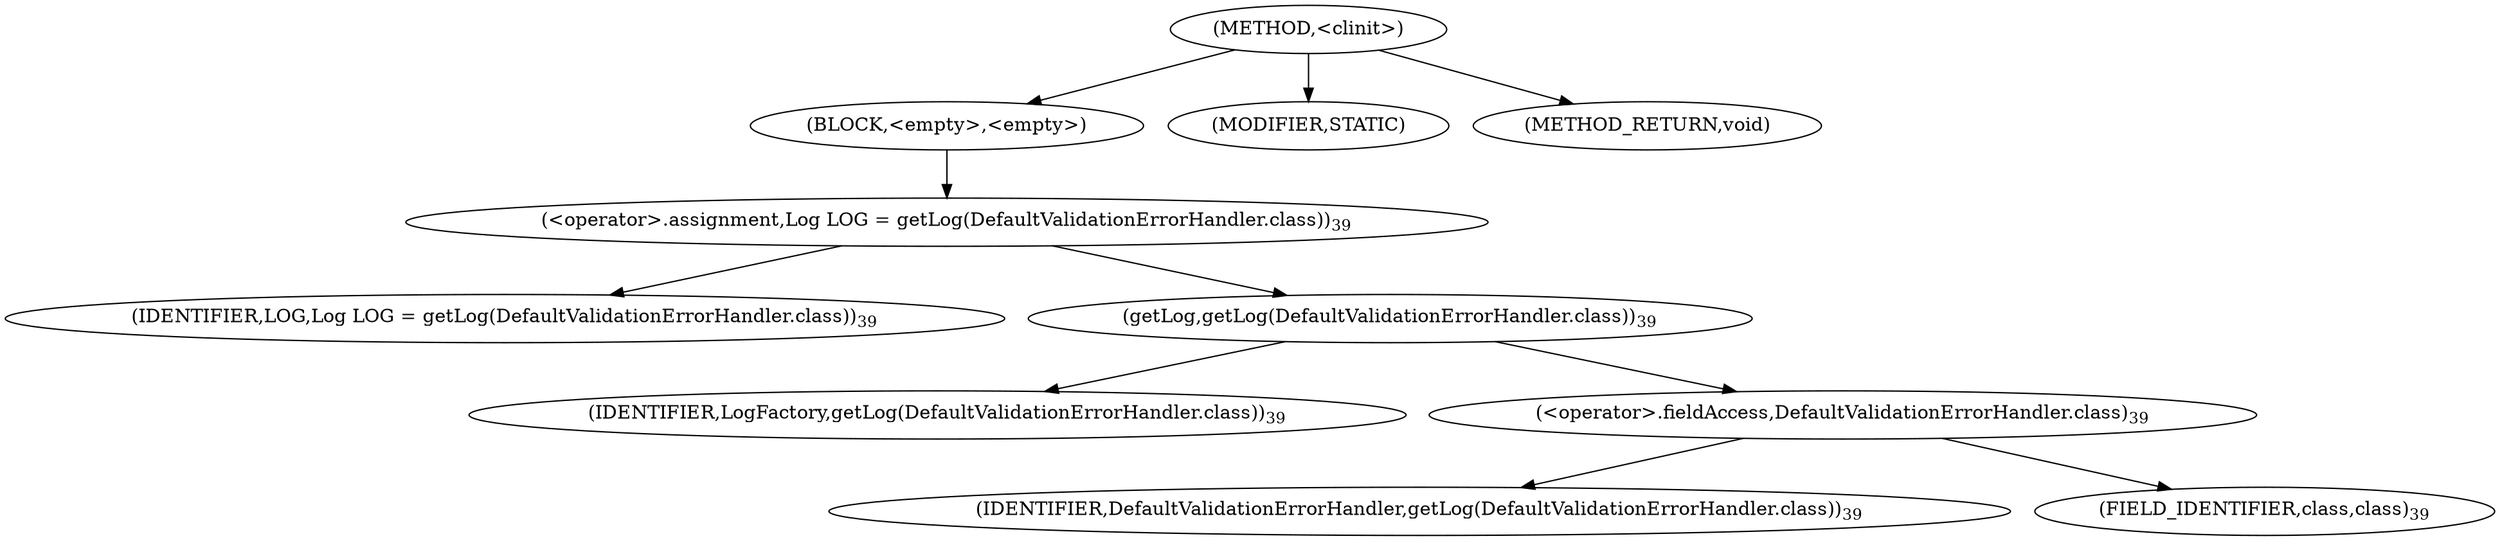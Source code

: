 digraph "&lt;clinit&gt;" {  
"243" [label = <(METHOD,&lt;clinit&gt;)> ]
"244" [label = <(BLOCK,&lt;empty&gt;,&lt;empty&gt;)> ]
"245" [label = <(&lt;operator&gt;.assignment,Log LOG = getLog(DefaultValidationErrorHandler.class))<SUB>39</SUB>> ]
"246" [label = <(IDENTIFIER,LOG,Log LOG = getLog(DefaultValidationErrorHandler.class))<SUB>39</SUB>> ]
"247" [label = <(getLog,getLog(DefaultValidationErrorHandler.class))<SUB>39</SUB>> ]
"248" [label = <(IDENTIFIER,LogFactory,getLog(DefaultValidationErrorHandler.class))<SUB>39</SUB>> ]
"249" [label = <(&lt;operator&gt;.fieldAccess,DefaultValidationErrorHandler.class)<SUB>39</SUB>> ]
"250" [label = <(IDENTIFIER,DefaultValidationErrorHandler,getLog(DefaultValidationErrorHandler.class))<SUB>39</SUB>> ]
"251" [label = <(FIELD_IDENTIFIER,class,class)<SUB>39</SUB>> ]
"252" [label = <(MODIFIER,STATIC)> ]
"253" [label = <(METHOD_RETURN,void)> ]
  "243" -> "244" 
  "243" -> "252" 
  "243" -> "253" 
  "244" -> "245" 
  "245" -> "246" 
  "245" -> "247" 
  "247" -> "248" 
  "247" -> "249" 
  "249" -> "250" 
  "249" -> "251" 
}
